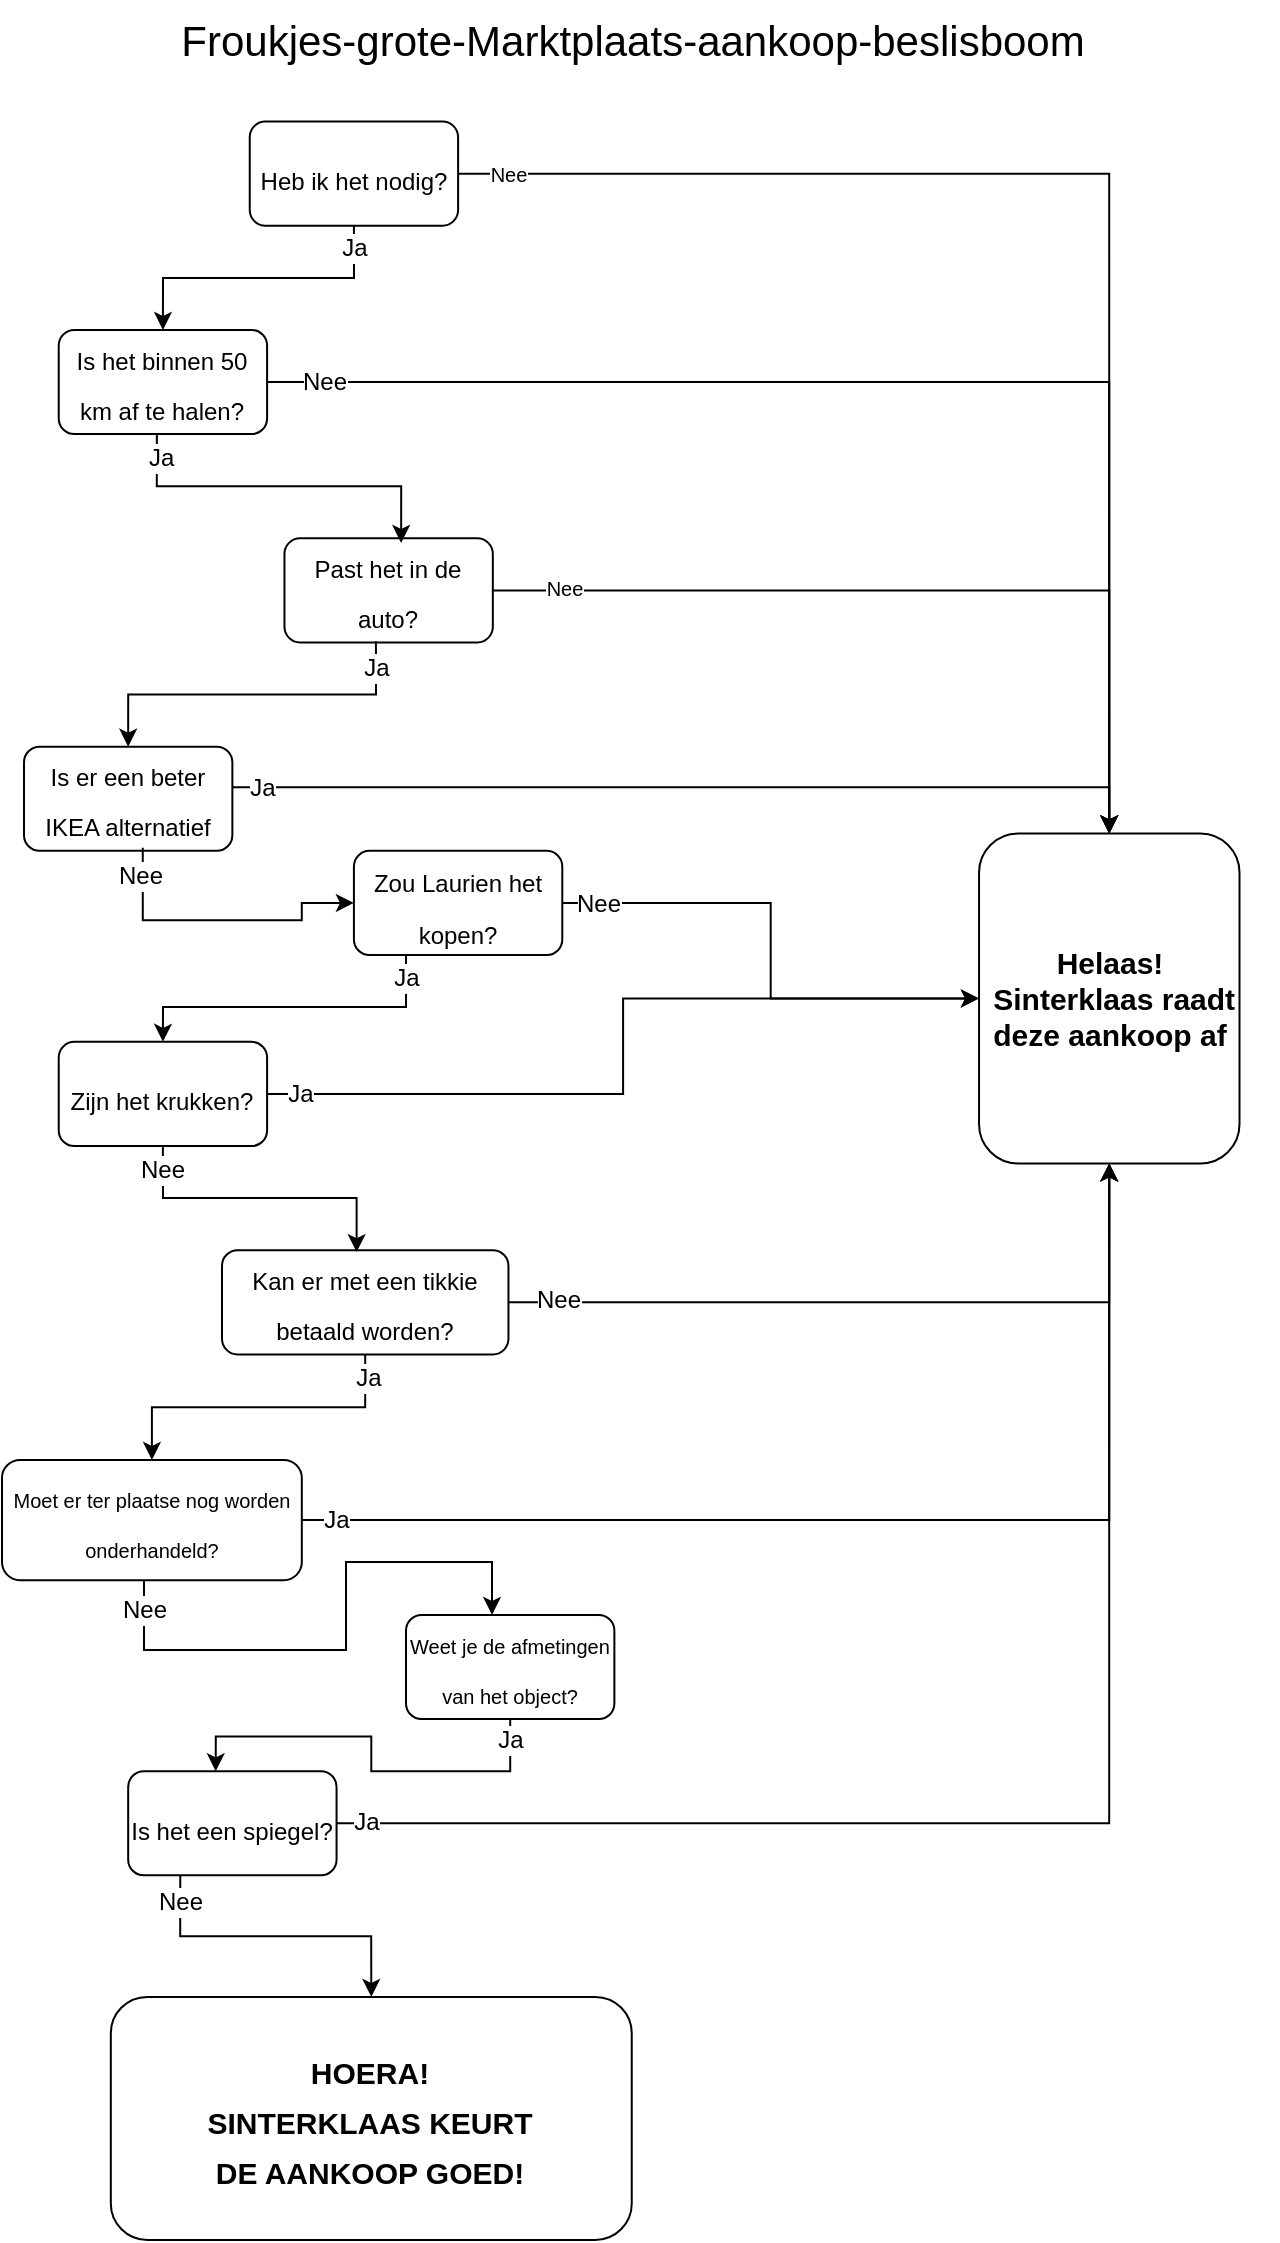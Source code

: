 <mxfile version="20.6.0" type="github">
  <diagram name="Page-1" id="10a91c8b-09ff-31b1-d368-03940ed4cc9e">
    <mxGraphModel dx="970" dy="820" grid="1" gridSize="10" guides="1" tooltips="1" connect="1" arrows="1" fold="1" page="1" pageScale="1" pageWidth="827" pageHeight="1169" background="none" math="0" shadow="0">
      <root>
        <mxCell id="0" />
        <mxCell id="1" parent="0" />
        <mxCell id="giCl-7z4Mf4qwYFl_KVh-1" value="" style="group" vertex="1" connectable="0" parent="1">
          <mxGeometry x="129" y="20" width="607.75" height="1120" as="geometry" />
        </mxCell>
        <mxCell id="cbmwsGL8jix4jwU1fs1p-1" value="&lt;font style=&quot;font-size: 21px;&quot;&gt;Froukjes-grote-Marktplaats-aankoop-beslisboom&lt;/font&gt;" style="text;html=1;align=center;verticalAlign=middle;resizable=0;points=[];autosize=1;strokeColor=none;fillColor=none;" parent="giCl-7z4Mf4qwYFl_KVh-1" vertex="1">
          <mxGeometry x="45.0" width="480" height="40" as="geometry" />
        </mxCell>
        <mxCell id="cbmwsGL8jix4jwU1fs1p-2" value="&lt;font style=&quot;font-size: 12px;&quot;&gt;Heb ik het nodig?&lt;/font&gt;" style="rounded=1;whiteSpace=wrap;html=1;fontSize=21;" parent="giCl-7z4Mf4qwYFl_KVh-1" vertex="1">
          <mxGeometry x="93.868" y="60.775" width="104.186" height="52.093" as="geometry" />
        </mxCell>
        <mxCell id="cbmwsGL8jix4jwU1fs1p-3" value="&lt;p style=&quot;line-height: 100%;&quot;&gt;&lt;font style=&quot;font-size: 12px;&quot;&gt;Is het binnen 50 km af te halen?&lt;/font&gt;&lt;/p&gt;" style="rounded=1;whiteSpace=wrap;html=1;fontSize=21;" parent="giCl-7z4Mf4qwYFl_KVh-1" vertex="1">
          <mxGeometry x="-1.636" y="164.961" width="104.186" height="52.093" as="geometry" />
        </mxCell>
        <mxCell id="cbmwsGL8jix4jwU1fs1p-4" style="edgeStyle=orthogonalEdgeStyle;rounded=0;orthogonalLoop=1;jettySize=auto;html=1;exitX=0.5;exitY=1;exitDx=0;exitDy=0;entryX=0.5;entryY=0;entryDx=0;entryDy=0;fontSize=12;" parent="giCl-7z4Mf4qwYFl_KVh-1" source="cbmwsGL8jix4jwU1fs1p-2" target="cbmwsGL8jix4jwU1fs1p-3" edge="1">
          <mxGeometry relative="1" as="geometry" />
        </mxCell>
        <mxCell id="cbmwsGL8jix4jwU1fs1p-5" value="Ja" style="edgeLabel;html=1;align=center;verticalAlign=middle;resizable=0;points=[];fontSize=12;" parent="cbmwsGL8jix4jwU1fs1p-4" vertex="1" connectable="0">
          <mxGeometry x="-0.179" relative="1" as="geometry">
            <mxPoint x="34" y="-15" as="offset" />
          </mxGeometry>
        </mxCell>
        <mxCell id="cbmwsGL8jix4jwU1fs1p-6" value="&lt;b style=&quot;font-size: 15px;&quot;&gt;Helaas!&lt;br&gt;&amp;nbsp;Sinterklaas raadt deze aankoop af&lt;/b&gt;" style="rounded=1;whiteSpace=wrap;html=1;fontSize=12;" parent="giCl-7z4Mf4qwYFl_KVh-1" vertex="1">
          <mxGeometry x="458.518" y="416.744" width="130.232" height="164.961" as="geometry" />
        </mxCell>
        <mxCell id="cbmwsGL8jix4jwU1fs1p-7" style="edgeStyle=orthogonalEdgeStyle;rounded=0;orthogonalLoop=1;jettySize=auto;html=1;entryX=0.5;entryY=0;entryDx=0;entryDy=0;fontSize=12;" parent="giCl-7z4Mf4qwYFl_KVh-1" source="cbmwsGL8jix4jwU1fs1p-2" target="cbmwsGL8jix4jwU1fs1p-6" edge="1">
          <mxGeometry relative="1" as="geometry" />
        </mxCell>
        <mxCell id="cbmwsGL8jix4jwU1fs1p-43" value="Nee" style="edgeLabel;html=1;align=center;verticalAlign=middle;resizable=0;points=[];fontSize=10;" parent="cbmwsGL8jix4jwU1fs1p-7" vertex="1" connectable="0">
          <mxGeometry x="-0.889" y="-1" relative="1" as="geometry">
            <mxPoint x="-12" y="-1" as="offset" />
          </mxGeometry>
        </mxCell>
        <mxCell id="cbmwsGL8jix4jwU1fs1p-12" style="edgeStyle=orthogonalEdgeStyle;rounded=0;orthogonalLoop=1;jettySize=auto;html=1;exitX=1;exitY=0.5;exitDx=0;exitDy=0;fontSize=12;" parent="giCl-7z4Mf4qwYFl_KVh-1" source="cbmwsGL8jix4jwU1fs1p-3" target="cbmwsGL8jix4jwU1fs1p-6" edge="1">
          <mxGeometry relative="1" as="geometry" />
        </mxCell>
        <mxCell id="cbmwsGL8jix4jwU1fs1p-13" value="Nee" style="edgeLabel;html=1;align=center;verticalAlign=middle;resizable=0;points=[];fontSize=12;" parent="cbmwsGL8jix4jwU1fs1p-12" vertex="1" connectable="0">
          <mxGeometry x="-0.322" y="-3" relative="1" as="geometry">
            <mxPoint x="-191" y="-3" as="offset" />
          </mxGeometry>
        </mxCell>
        <mxCell id="cbmwsGL8jix4jwU1fs1p-45" style="edgeStyle=orthogonalEdgeStyle;rounded=0;orthogonalLoop=1;jettySize=auto;html=1;exitX=1;exitY=0.5;exitDx=0;exitDy=0;entryX=0.5;entryY=0;entryDx=0;entryDy=0;fontSize=10;" parent="giCl-7z4Mf4qwYFl_KVh-1" source="cbmwsGL8jix4jwU1fs1p-9" target="cbmwsGL8jix4jwU1fs1p-6" edge="1">
          <mxGeometry relative="1" as="geometry" />
        </mxCell>
        <mxCell id="cbmwsGL8jix4jwU1fs1p-46" value="Nee" style="edgeLabel;html=1;align=center;verticalAlign=middle;resizable=0;points=[];fontSize=10;" parent="cbmwsGL8jix4jwU1fs1p-45" vertex="1" connectable="0">
          <mxGeometry x="-0.838" y="1" relative="1" as="geometry">
            <mxPoint as="offset" />
          </mxGeometry>
        </mxCell>
        <mxCell id="cbmwsGL8jix4jwU1fs1p-9" value="&lt;p style=&quot;line-height: 100%;&quot;&gt;&lt;font style=&quot;font-size: 12px;&quot;&gt;Past het in de auto?&lt;/font&gt;&lt;/p&gt;" style="rounded=1;whiteSpace=wrap;html=1;fontSize=21;" parent="giCl-7z4Mf4qwYFl_KVh-1" vertex="1">
          <mxGeometry x="111.232" y="269.147" width="104.186" height="52.093" as="geometry" />
        </mxCell>
        <mxCell id="cbmwsGL8jix4jwU1fs1p-10" style="edgeStyle=orthogonalEdgeStyle;rounded=0;orthogonalLoop=1;jettySize=auto;html=1;exitX=0.471;exitY=1.008;exitDx=0;exitDy=0;entryX=0.56;entryY=0.045;entryDx=0;entryDy=0;entryPerimeter=0;fontSize=12;exitPerimeter=0;" parent="giCl-7z4Mf4qwYFl_KVh-1" source="cbmwsGL8jix4jwU1fs1p-3" target="cbmwsGL8jix4jwU1fs1p-9" edge="1">
          <mxGeometry relative="1" as="geometry" />
        </mxCell>
        <mxCell id="cbmwsGL8jix4jwU1fs1p-11" value="Ja&amp;nbsp;" style="edgeLabel;html=1;align=center;verticalAlign=middle;resizable=0;points=[];fontSize=12;" parent="cbmwsGL8jix4jwU1fs1p-10" vertex="1" connectable="0">
          <mxGeometry x="-0.394" y="2" relative="1" as="geometry">
            <mxPoint x="-25" y="-12" as="offset" />
          </mxGeometry>
        </mxCell>
        <mxCell id="cbmwsGL8jix4jwU1fs1p-22" style="edgeStyle=orthogonalEdgeStyle;rounded=0;orthogonalLoop=1;jettySize=auto;html=1;exitX=0.981;exitY=0.39;exitDx=0;exitDy=0;fontSize=12;exitPerimeter=0;entryX=0.5;entryY=0;entryDx=0;entryDy=0;" parent="giCl-7z4Mf4qwYFl_KVh-1" source="cbmwsGL8jix4jwU1fs1p-14" target="cbmwsGL8jix4jwU1fs1p-6" edge="1">
          <mxGeometry relative="1" as="geometry" />
        </mxCell>
        <mxCell id="cbmwsGL8jix4jwU1fs1p-24" value="Ja" style="edgeLabel;html=1;align=center;verticalAlign=middle;resizable=0;points=[];fontSize=12;" parent="cbmwsGL8jix4jwU1fs1p-22" vertex="1" connectable="0">
          <mxGeometry x="-0.498" y="-4" relative="1" as="geometry">
            <mxPoint x="-100" y="-4" as="offset" />
          </mxGeometry>
        </mxCell>
        <mxCell id="cbmwsGL8jix4jwU1fs1p-14" value="&lt;p style=&quot;line-height: 100%;&quot;&gt;&lt;font style=&quot;font-size: 12px;&quot;&gt;Is er een beter IKEA alternatief&lt;/font&gt;&lt;/p&gt;" style="rounded=1;whiteSpace=wrap;html=1;fontSize=21;" parent="giCl-7z4Mf4qwYFl_KVh-1" vertex="1">
          <mxGeometry x="-19" y="373.333" width="104.186" height="52.093" as="geometry" />
        </mxCell>
        <mxCell id="cbmwsGL8jix4jwU1fs1p-15" style="edgeStyle=orthogonalEdgeStyle;rounded=0;orthogonalLoop=1;jettySize=auto;html=1;exitX=0.439;exitY=0.989;exitDx=0;exitDy=0;entryX=0.5;entryY=0;entryDx=0;entryDy=0;fontSize=12;exitPerimeter=0;" parent="giCl-7z4Mf4qwYFl_KVh-1" source="cbmwsGL8jix4jwU1fs1p-9" target="cbmwsGL8jix4jwU1fs1p-14" edge="1">
          <mxGeometry relative="1" as="geometry" />
        </mxCell>
        <mxCell id="cbmwsGL8jix4jwU1fs1p-17" value="Ja" style="edgeLabel;html=1;align=center;verticalAlign=middle;resizable=0;points=[];fontSize=12;" parent="cbmwsGL8jix4jwU1fs1p-15" vertex="1" connectable="0">
          <mxGeometry x="-0.291" y="1" relative="1" as="geometry">
            <mxPoint x="36" y="-15" as="offset" />
          </mxGeometry>
        </mxCell>
        <mxCell id="1iGPtm82k_AsOKl7fkwN-10" style="edgeStyle=orthogonalEdgeStyle;rounded=0;orthogonalLoop=1;jettySize=auto;html=1;exitX=1;exitY=0.5;exitDx=0;exitDy=0;fontSize=12;" parent="giCl-7z4Mf4qwYFl_KVh-1" source="cbmwsGL8jix4jwU1fs1p-19" target="cbmwsGL8jix4jwU1fs1p-6" edge="1">
          <mxGeometry relative="1" as="geometry" />
        </mxCell>
        <mxCell id="1iGPtm82k_AsOKl7fkwN-13" value="Nee" style="edgeLabel;html=1;align=center;verticalAlign=middle;resizable=0;points=[];fontSize=12;" parent="1iGPtm82k_AsOKl7fkwN-10" vertex="1" connectable="0">
          <mxGeometry x="-0.833" relative="1" as="geometry">
            <mxPoint x="-4" as="offset" />
          </mxGeometry>
        </mxCell>
        <mxCell id="cbmwsGL8jix4jwU1fs1p-19" value="&lt;font style=&quot;font-size: 12px;&quot;&gt;Zou Laurien het kopen?&lt;/font&gt;" style="rounded=1;whiteSpace=wrap;html=1;fontSize=21;" parent="giCl-7z4Mf4qwYFl_KVh-1" vertex="1">
          <mxGeometry x="145.961" y="425.426" width="104.186" height="52.093" as="geometry" />
        </mxCell>
        <mxCell id="cbmwsGL8jix4jwU1fs1p-20" style="edgeStyle=orthogonalEdgeStyle;rounded=0;orthogonalLoop=1;jettySize=auto;html=1;exitX=0.57;exitY=0.97;exitDx=0;exitDy=0;entryX=0;entryY=0.5;entryDx=0;entryDy=0;fontSize=12;exitPerimeter=0;" parent="giCl-7z4Mf4qwYFl_KVh-1" source="cbmwsGL8jix4jwU1fs1p-14" target="cbmwsGL8jix4jwU1fs1p-19" edge="1">
          <mxGeometry relative="1" as="geometry">
            <Array as="points">
              <mxPoint x="40.039" y="460.155" />
              <mxPoint x="119.914" y="460.155" />
              <mxPoint x="119.914" y="451.473" />
            </Array>
          </mxGeometry>
        </mxCell>
        <mxCell id="cbmwsGL8jix4jwU1fs1p-21" value="Nee" style="edgeLabel;html=1;align=center;verticalAlign=middle;resizable=0;points=[];fontSize=12;" parent="cbmwsGL8jix4jwU1fs1p-20" vertex="1" connectable="0">
          <mxGeometry x="-0.133" y="-3" relative="1" as="geometry">
            <mxPoint x="-30" y="-25" as="offset" />
          </mxGeometry>
        </mxCell>
        <mxCell id="1iGPtm82k_AsOKl7fkwN-11" style="edgeStyle=orthogonalEdgeStyle;rounded=0;orthogonalLoop=1;jettySize=auto;html=1;exitX=1;exitY=0.5;exitDx=0;exitDy=0;entryX=0;entryY=0.5;entryDx=0;entryDy=0;fontSize=12;" parent="giCl-7z4Mf4qwYFl_KVh-1" source="cbmwsGL8jix4jwU1fs1p-23" target="cbmwsGL8jix4jwU1fs1p-6" edge="1">
          <mxGeometry relative="1" as="geometry" />
        </mxCell>
        <mxCell id="1iGPtm82k_AsOKl7fkwN-12" value="Ja" style="edgeLabel;html=1;align=center;verticalAlign=middle;resizable=0;points=[];fontSize=12;" parent="1iGPtm82k_AsOKl7fkwN-11" vertex="1" connectable="0">
          <mxGeometry x="-0.869" relative="1" as="geometry">
            <mxPoint x="-10" as="offset" />
          </mxGeometry>
        </mxCell>
        <mxCell id="cbmwsGL8jix4jwU1fs1p-23" value="&lt;font style=&quot;font-size: 12px;&quot;&gt;Zijn het krukken?&lt;/font&gt;" style="rounded=1;whiteSpace=wrap;html=1;fontSize=21;" parent="giCl-7z4Mf4qwYFl_KVh-1" vertex="1">
          <mxGeometry x="-1.636" y="520.93" width="104.186" height="52.093" as="geometry" />
        </mxCell>
        <mxCell id="cbmwsGL8jix4jwU1fs1p-26" style="edgeStyle=orthogonalEdgeStyle;rounded=0;orthogonalLoop=1;jettySize=auto;html=1;exitX=0.25;exitY=1;exitDx=0;exitDy=0;entryX=0.5;entryY=0;entryDx=0;entryDy=0;fontSize=12;" parent="giCl-7z4Mf4qwYFl_KVh-1" source="cbmwsGL8jix4jwU1fs1p-19" target="cbmwsGL8jix4jwU1fs1p-23" edge="1">
          <mxGeometry relative="1" as="geometry">
            <Array as="points">
              <mxPoint x="172.007" y="503.566" />
              <mxPoint x="50.457" y="503.566" />
            </Array>
          </mxGeometry>
        </mxCell>
        <mxCell id="cbmwsGL8jix4jwU1fs1p-27" value="Ja" style="edgeLabel;html=1;align=center;verticalAlign=middle;resizable=0;points=[];fontSize=12;" parent="cbmwsGL8jix4jwU1fs1p-26" vertex="1" connectable="0">
          <mxGeometry x="-0.295" y="1" relative="1" as="geometry">
            <mxPoint x="32" y="-16" as="offset" />
          </mxGeometry>
        </mxCell>
        <mxCell id="cbmwsGL8jix4jwU1fs1p-38" style="edgeStyle=orthogonalEdgeStyle;rounded=0;orthogonalLoop=1;jettySize=auto;html=1;entryX=0.5;entryY=1;entryDx=0;entryDy=0;fontSize=12;" parent="giCl-7z4Mf4qwYFl_KVh-1" source="cbmwsGL8jix4jwU1fs1p-31" target="cbmwsGL8jix4jwU1fs1p-6" edge="1">
          <mxGeometry relative="1" as="geometry" />
        </mxCell>
        <mxCell id="cbmwsGL8jix4jwU1fs1p-39" value="Nee" style="edgeLabel;html=1;align=center;verticalAlign=middle;resizable=0;points=[];fontSize=12;" parent="cbmwsGL8jix4jwU1fs1p-38" vertex="1" connectable="0">
          <mxGeometry x="-0.921" y="-1" relative="1" as="geometry">
            <mxPoint x="10" y="-2" as="offset" />
          </mxGeometry>
        </mxCell>
        <mxCell id="cbmwsGL8jix4jwU1fs1p-31" value="&lt;p style=&quot;line-height: 100%;&quot;&gt;&lt;font style=&quot;font-size: 12px;&quot;&gt;Kan er met een tikkie betaald worden?&lt;/font&gt;&lt;/p&gt;" style="rounded=1;whiteSpace=wrap;html=1;fontSize=21;" parent="giCl-7z4Mf4qwYFl_KVh-1" vertex="1">
          <mxGeometry x="80" y="625.12" width="143.23" height="52.09" as="geometry" />
        </mxCell>
        <mxCell id="cbmwsGL8jix4jwU1fs1p-32" style="edgeStyle=orthogonalEdgeStyle;rounded=0;orthogonalLoop=1;jettySize=auto;html=1;exitX=0.5;exitY=1;exitDx=0;exitDy=0;entryX=0.47;entryY=0.018;entryDx=0;entryDy=0;entryPerimeter=0;fontSize=12;" parent="giCl-7z4Mf4qwYFl_KVh-1" source="cbmwsGL8jix4jwU1fs1p-23" target="cbmwsGL8jix4jwU1fs1p-31" edge="1">
          <mxGeometry relative="1" as="geometry" />
        </mxCell>
        <mxCell id="cbmwsGL8jix4jwU1fs1p-33" value="Nee" style="edgeLabel;html=1;align=center;verticalAlign=middle;resizable=0;points=[];fontSize=12;" parent="cbmwsGL8jix4jwU1fs1p-32" vertex="1" connectable="0">
          <mxGeometry x="-0.331" relative="1" as="geometry">
            <mxPoint x="-25" y="-14" as="offset" />
          </mxGeometry>
        </mxCell>
        <mxCell id="1iGPtm82k_AsOKl7fkwN-8" style="edgeStyle=orthogonalEdgeStyle;rounded=0;orthogonalLoop=1;jettySize=auto;html=1;exitX=1;exitY=0.5;exitDx=0;exitDy=0;entryX=0.5;entryY=1;entryDx=0;entryDy=0;fontSize=12;" parent="giCl-7z4Mf4qwYFl_KVh-1" source="cbmwsGL8jix4jwU1fs1p-40" target="cbmwsGL8jix4jwU1fs1p-6" edge="1">
          <mxGeometry relative="1" as="geometry" />
        </mxCell>
        <mxCell id="1iGPtm82k_AsOKl7fkwN-9" value="Ja" style="edgeLabel;html=1;align=center;verticalAlign=middle;resizable=0;points=[];fontSize=12;" parent="1iGPtm82k_AsOKl7fkwN-8" vertex="1" connectable="0">
          <mxGeometry x="-0.883" y="4" relative="1" as="geometry">
            <mxPoint x="-17" y="4" as="offset" />
          </mxGeometry>
        </mxCell>
        <mxCell id="cbmwsGL8jix4jwU1fs1p-40" value="&lt;p style=&quot;line-height: 100%;&quot;&gt;&lt;font style=&quot;font-size: 10px;&quot;&gt;Moet er ter plaatse nog worden onderhandeld?&lt;/font&gt;&lt;/p&gt;" style="rounded=1;whiteSpace=wrap;html=1;fontSize=21;" parent="giCl-7z4Mf4qwYFl_KVh-1" vertex="1">
          <mxGeometry x="-30" y="730" width="149.91" height="60.07" as="geometry" />
        </mxCell>
        <mxCell id="cbmwsGL8jix4jwU1fs1p-41" style="edgeStyle=orthogonalEdgeStyle;rounded=0;orthogonalLoop=1;jettySize=auto;html=1;fontSize=12;" parent="giCl-7z4Mf4qwYFl_KVh-1" source="cbmwsGL8jix4jwU1fs1p-31" target="cbmwsGL8jix4jwU1fs1p-40" edge="1">
          <mxGeometry relative="1" as="geometry" />
        </mxCell>
        <mxCell id="cbmwsGL8jix4jwU1fs1p-52" value="Ja" style="edgeLabel;html=1;align=center;verticalAlign=middle;resizable=0;points=[];fontSize=12;" parent="cbmwsGL8jix4jwU1fs1p-41" vertex="1" connectable="0">
          <mxGeometry x="-0.216" y="-1" relative="1" as="geometry">
            <mxPoint x="37" y="-14" as="offset" />
          </mxGeometry>
        </mxCell>
        <mxCell id="cbmwsGL8jix4jwU1fs1p-50" style="edgeStyle=orthogonalEdgeStyle;rounded=0;orthogonalLoop=1;jettySize=auto;html=1;fontSize=15;" parent="giCl-7z4Mf4qwYFl_KVh-1" source="cbmwsGL8jix4jwU1fs1p-48" target="cbmwsGL8jix4jwU1fs1p-6" edge="1">
          <mxGeometry relative="1" as="geometry" />
        </mxCell>
        <mxCell id="cbmwsGL8jix4jwU1fs1p-51" value="Ja" style="edgeLabel;html=1;align=center;verticalAlign=middle;resizable=0;points=[];fontSize=12;" parent="cbmwsGL8jix4jwU1fs1p-50" vertex="1" connectable="0">
          <mxGeometry x="-0.937" y="1" relative="1" as="geometry">
            <mxPoint x="-8" as="offset" />
          </mxGeometry>
        </mxCell>
        <mxCell id="cbmwsGL8jix4jwU1fs1p-48" value="&lt;font style=&quot;font-size: 12px;&quot;&gt;Is het een spiegel?&lt;/font&gt;" style="rounded=1;whiteSpace=wrap;html=1;fontSize=21;" parent="giCl-7z4Mf4qwYFl_KVh-1" vertex="1">
          <mxGeometry x="33.093" y="885.581" width="104.186" height="52.093" as="geometry" />
        </mxCell>
        <mxCell id="cbmwsGL8jix4jwU1fs1p-53" value="&lt;span style=&quot;font-size: 15px;&quot;&gt;&lt;b&gt;HOERA! &lt;br&gt;SINTERKLAAS KEURT &lt;br&gt;DE AANKOOP GOED!&lt;/b&gt;&lt;br&gt;&lt;/span&gt;" style="rounded=1;whiteSpace=wrap;html=1;fontSize=21;" parent="giCl-7z4Mf4qwYFl_KVh-1" vertex="1">
          <mxGeometry x="24.411" y="998.45" width="260.464" height="121.55" as="geometry" />
        </mxCell>
        <mxCell id="cbmwsGL8jix4jwU1fs1p-54" style="edgeStyle=orthogonalEdgeStyle;rounded=0;orthogonalLoop=1;jettySize=auto;html=1;exitX=0.25;exitY=1;exitDx=0;exitDy=0;entryX=0.5;entryY=0;entryDx=0;entryDy=0;fontSize=12;" parent="giCl-7z4Mf4qwYFl_KVh-1" source="cbmwsGL8jix4jwU1fs1p-48" target="cbmwsGL8jix4jwU1fs1p-53" edge="1">
          <mxGeometry relative="1" as="geometry" />
        </mxCell>
        <mxCell id="cbmwsGL8jix4jwU1fs1p-55" value="Nee" style="edgeLabel;html=1;align=center;verticalAlign=middle;resizable=0;points=[];fontSize=12;" parent="cbmwsGL8jix4jwU1fs1p-54" vertex="1" connectable="0">
          <mxGeometry x="-0.731" relative="1" as="geometry">
            <mxPoint y="-8" as="offset" />
          </mxGeometry>
        </mxCell>
        <mxCell id="1iGPtm82k_AsOKl7fkwN-14" style="edgeStyle=orthogonalEdgeStyle;rounded=0;orthogonalLoop=1;jettySize=auto;html=1;exitX=0.5;exitY=1;exitDx=0;exitDy=0;entryX=0.42;entryY=0.001;entryDx=0;entryDy=0;entryPerimeter=0;fontSize=12;" parent="giCl-7z4Mf4qwYFl_KVh-1" source="1iGPtm82k_AsOKl7fkwN-1" target="cbmwsGL8jix4jwU1fs1p-48" edge="1">
          <mxGeometry relative="1" as="geometry">
            <Array as="points">
              <mxPoint x="224.1" y="885.581" />
              <mxPoint x="154.643" y="885.581" />
              <mxPoint x="154.643" y="868.217" />
              <mxPoint x="76.504" y="868.217" />
            </Array>
          </mxGeometry>
        </mxCell>
        <mxCell id="1iGPtm82k_AsOKl7fkwN-15" value="Ja" style="edgeLabel;html=1;align=center;verticalAlign=middle;resizable=0;points=[];fontSize=12;" parent="1iGPtm82k_AsOKl7fkwN-14" vertex="1" connectable="0">
          <mxGeometry x="-0.759" y="-2" relative="1" as="geometry">
            <mxPoint x="2" y="-15" as="offset" />
          </mxGeometry>
        </mxCell>
        <mxCell id="1iGPtm82k_AsOKl7fkwN-1" value="&lt;p style=&quot;line-height: 100%;&quot;&gt;&lt;font style=&quot;font-size: 10px;&quot;&gt;Weet je de afmetingen van het object?&lt;/font&gt;&lt;/p&gt;" style="rounded=1;whiteSpace=wrap;html=1;fontSize=21;" parent="giCl-7z4Mf4qwYFl_KVh-1" vertex="1">
          <mxGeometry x="172.007" y="807.442" width="104.186" height="52.093" as="geometry" />
        </mxCell>
        <mxCell id="1iGPtm82k_AsOKl7fkwN-2" style="edgeStyle=orthogonalEdgeStyle;rounded=0;orthogonalLoop=1;jettySize=auto;html=1;fontSize=12;" parent="giCl-7z4Mf4qwYFl_KVh-1" source="cbmwsGL8jix4jwU1fs1p-40" target="1iGPtm82k_AsOKl7fkwN-1" edge="1">
          <mxGeometry relative="1" as="geometry">
            <Array as="points">
              <mxPoint x="41" y="825" />
              <mxPoint x="142" y="825" />
              <mxPoint x="142" y="781" />
              <mxPoint x="215" y="781" />
            </Array>
            <mxPoint x="41" y="850" as="sourcePoint" />
          </mxGeometry>
        </mxCell>
        <mxCell id="1iGPtm82k_AsOKl7fkwN-3" value="Nee" style="edgeLabel;html=1;align=center;verticalAlign=middle;resizable=0;points=[];fontSize=12;" parent="1iGPtm82k_AsOKl7fkwN-2" vertex="1" connectable="0">
          <mxGeometry x="-0.588" y="-1" relative="1" as="geometry">
            <mxPoint x="-23" y="-21" as="offset" />
          </mxGeometry>
        </mxCell>
      </root>
    </mxGraphModel>
  </diagram>
</mxfile>
